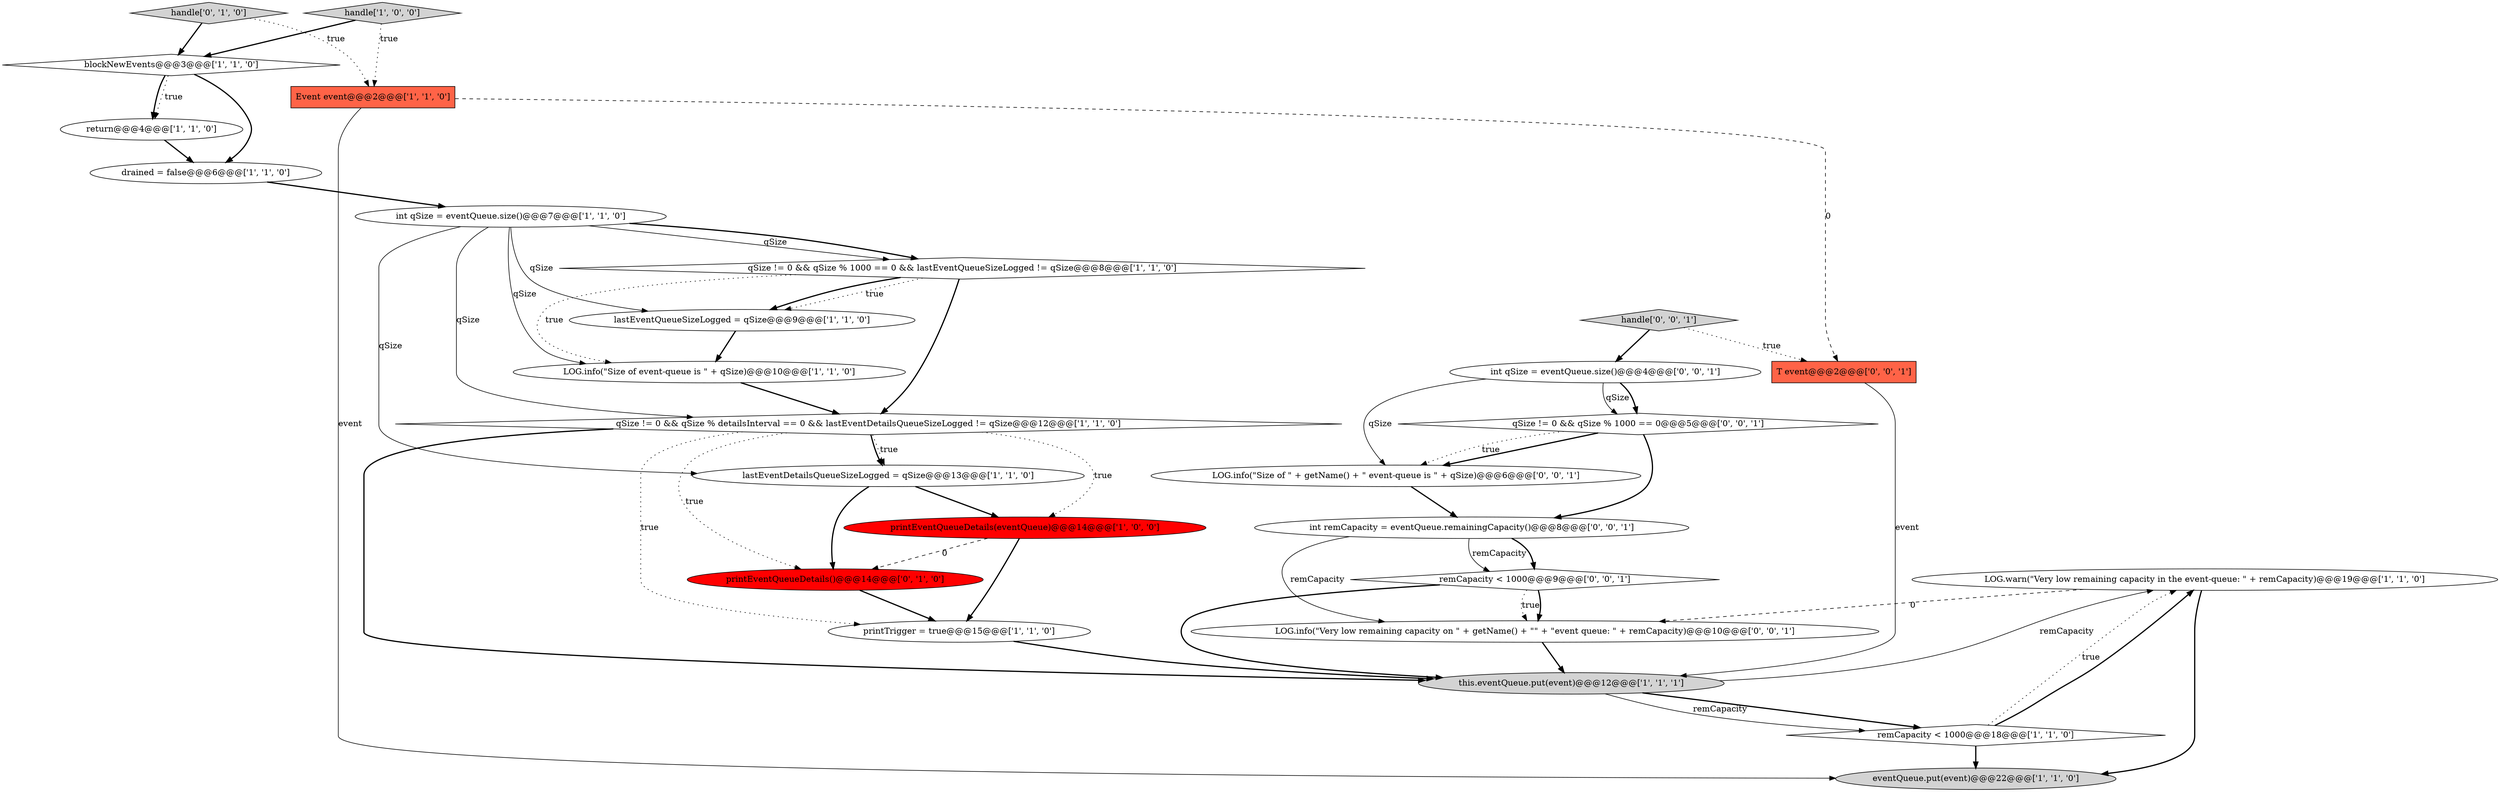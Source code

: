 digraph {
11 [style = filled, label = "LOG.warn(\"Very low remaining capacity in the event-queue: \" + remCapacity)@@@19@@@['1', '1', '0']", fillcolor = white, shape = ellipse image = "AAA0AAABBB1BBB"];
16 [style = filled, label = "return@@@4@@@['1', '1', '0']", fillcolor = white, shape = ellipse image = "AAA0AAABBB1BBB"];
0 [style = filled, label = "this.eventQueue.put(event)@@@12@@@['1', '1', '1']", fillcolor = lightgray, shape = ellipse image = "AAA0AAABBB1BBB"];
5 [style = filled, label = "remCapacity < 1000@@@18@@@['1', '1', '0']", fillcolor = white, shape = diamond image = "AAA0AAABBB1BBB"];
21 [style = filled, label = "T event@@@2@@@['0', '0', '1']", fillcolor = tomato, shape = box image = "AAA0AAABBB3BBB"];
4 [style = filled, label = "printTrigger = true@@@15@@@['1', '1', '0']", fillcolor = white, shape = ellipse image = "AAA0AAABBB1BBB"];
7 [style = filled, label = "eventQueue.put(event)@@@22@@@['1', '1', '0']", fillcolor = lightgray, shape = ellipse image = "AAA0AAABBB1BBB"];
9 [style = filled, label = "lastEventDetailsQueueSizeLogged = qSize@@@13@@@['1', '1', '0']", fillcolor = white, shape = ellipse image = "AAA0AAABBB1BBB"];
20 [style = filled, label = "handle['0', '0', '1']", fillcolor = lightgray, shape = diamond image = "AAA0AAABBB3BBB"];
22 [style = filled, label = "LOG.info(\"Very low remaining capacity on \" + getName() + \"\" + \"event queue: \" + remCapacity)@@@10@@@['0', '0', '1']", fillcolor = white, shape = ellipse image = "AAA0AAABBB3BBB"];
2 [style = filled, label = "printEventQueueDetails(eventQueue)@@@14@@@['1', '0', '0']", fillcolor = red, shape = ellipse image = "AAA1AAABBB1BBB"];
1 [style = filled, label = "blockNewEvents@@@3@@@['1', '1', '0']", fillcolor = white, shape = diamond image = "AAA0AAABBB1BBB"];
18 [style = filled, label = "handle['0', '1', '0']", fillcolor = lightgray, shape = diamond image = "AAA0AAABBB2BBB"];
8 [style = filled, label = "qSize != 0 && qSize % detailsInterval == 0 && lastEventDetailsQueueSizeLogged != qSize@@@12@@@['1', '1', '0']", fillcolor = white, shape = diamond image = "AAA0AAABBB1BBB"];
17 [style = filled, label = "printEventQueueDetails()@@@14@@@['0', '1', '0']", fillcolor = red, shape = ellipse image = "AAA1AAABBB2BBB"];
14 [style = filled, label = "handle['1', '0', '0']", fillcolor = lightgray, shape = diamond image = "AAA0AAABBB1BBB"];
24 [style = filled, label = "int qSize = eventQueue.size()@@@4@@@['0', '0', '1']", fillcolor = white, shape = ellipse image = "AAA0AAABBB3BBB"];
23 [style = filled, label = "LOG.info(\"Size of \" + getName() + \" event-queue is \" + qSize)@@@6@@@['0', '0', '1']", fillcolor = white, shape = ellipse image = "AAA0AAABBB3BBB"];
15 [style = filled, label = "qSize != 0 && qSize % 1000 == 0 && lastEventQueueSizeLogged != qSize@@@8@@@['1', '1', '0']", fillcolor = white, shape = diamond image = "AAA0AAABBB1BBB"];
3 [style = filled, label = "Event event@@@2@@@['1', '1', '0']", fillcolor = tomato, shape = box image = "AAA0AAABBB1BBB"];
12 [style = filled, label = "lastEventQueueSizeLogged = qSize@@@9@@@['1', '1', '0']", fillcolor = white, shape = ellipse image = "AAA0AAABBB1BBB"];
19 [style = filled, label = "int remCapacity = eventQueue.remainingCapacity()@@@8@@@['0', '0', '1']", fillcolor = white, shape = ellipse image = "AAA0AAABBB3BBB"];
26 [style = filled, label = "remCapacity < 1000@@@9@@@['0', '0', '1']", fillcolor = white, shape = diamond image = "AAA0AAABBB3BBB"];
6 [style = filled, label = "drained = false@@@6@@@['1', '1', '0']", fillcolor = white, shape = ellipse image = "AAA0AAABBB1BBB"];
13 [style = filled, label = "LOG.info(\"Size of event-queue is \" + qSize)@@@10@@@['1', '1', '0']", fillcolor = white, shape = ellipse image = "AAA0AAABBB1BBB"];
25 [style = filled, label = "qSize != 0 && qSize % 1000 == 0@@@5@@@['0', '0', '1']", fillcolor = white, shape = diamond image = "AAA0AAABBB3BBB"];
10 [style = filled, label = "int qSize = eventQueue.size()@@@7@@@['1', '1', '0']", fillcolor = white, shape = ellipse image = "AAA0AAABBB1BBB"];
10->15 [style = solid, label="qSize"];
21->0 [style = solid, label="event"];
19->26 [style = solid, label="remCapacity"];
10->15 [style = bold, label=""];
3->21 [style = dashed, label="0"];
9->2 [style = bold, label=""];
25->23 [style = bold, label=""];
8->2 [style = dotted, label="true"];
10->9 [style = solid, label="qSize"];
19->22 [style = solid, label="remCapacity"];
16->6 [style = bold, label=""];
10->13 [style = solid, label="qSize"];
8->17 [style = dotted, label="true"];
17->4 [style = bold, label=""];
11->22 [style = dashed, label="0"];
9->17 [style = bold, label=""];
0->11 [style = solid, label="remCapacity"];
20->21 [style = dotted, label="true"];
26->22 [style = dotted, label="true"];
2->17 [style = dashed, label="0"];
2->4 [style = bold, label=""];
8->4 [style = dotted, label="true"];
14->1 [style = bold, label=""];
26->22 [style = bold, label=""];
4->0 [style = bold, label=""];
15->13 [style = dotted, label="true"];
8->0 [style = bold, label=""];
12->13 [style = bold, label=""];
26->0 [style = bold, label=""];
5->11 [style = dotted, label="true"];
1->6 [style = bold, label=""];
22->0 [style = bold, label=""];
18->1 [style = bold, label=""];
10->12 [style = solid, label="qSize"];
24->25 [style = solid, label="qSize"];
1->16 [style = bold, label=""];
24->25 [style = bold, label=""];
19->26 [style = bold, label=""];
6->10 [style = bold, label=""];
23->19 [style = bold, label=""];
18->3 [style = dotted, label="true"];
25->19 [style = bold, label=""];
8->9 [style = bold, label=""];
14->3 [style = dotted, label="true"];
24->23 [style = solid, label="qSize"];
15->12 [style = dotted, label="true"];
5->7 [style = bold, label=""];
1->16 [style = dotted, label="true"];
15->12 [style = bold, label=""];
5->11 [style = bold, label=""];
8->9 [style = dotted, label="true"];
25->23 [style = dotted, label="true"];
13->8 [style = bold, label=""];
20->24 [style = bold, label=""];
3->7 [style = solid, label="event"];
10->8 [style = solid, label="qSize"];
15->8 [style = bold, label=""];
11->7 [style = bold, label=""];
0->5 [style = bold, label=""];
0->5 [style = solid, label="remCapacity"];
}
